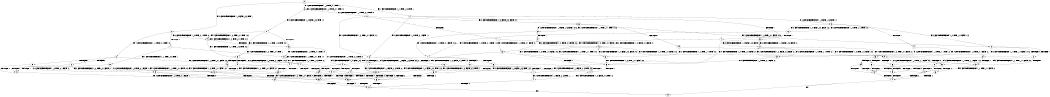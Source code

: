 digraph BCG {
size = "7, 10.5";
center = TRUE;
node [shape = circle];
0 [peripheries = 2];
0 -> 1 [label = "EX !1 !ATOMIC_EXCH_BRANCH (1, +1, TRUE, +0, 2, TRUE) !::"];
0 -> 2 [label = "EX !2 !ATOMIC_EXCH_BRANCH (1, +0, FALSE, +0, 3, TRUE) !::"];
0 -> 3 [label = "EX !0 !ATOMIC_EXCH_BRANCH (1, +0, TRUE, +0, 1, TRUE) !::"];
1 -> 4 [label = "TERMINATE !1"];
1 -> 5 [label = "EX !2 !ATOMIC_EXCH_BRANCH (1, +0, FALSE, +0, 3, FALSE) !:1:"];
1 -> 6 [label = "EX !0 !ATOMIC_EXCH_BRANCH (1, +0, TRUE, +0, 1, FALSE) !:1:"];
2 -> 7 [label = "TERMINATE !2"];
2 -> 8 [label = "EX !1 !ATOMIC_EXCH_BRANCH (1, +1, TRUE, +0, 2, TRUE) !:2:"];
2 -> 9 [label = "EX !0 !ATOMIC_EXCH_BRANCH (1, +0, TRUE, +0, 1, TRUE) !:2:"];
3 -> 10 [label = "EX !1 !ATOMIC_EXCH_BRANCH (1, +1, TRUE, +0, 2, TRUE) !:0:"];
3 -> 11 [label = "EX !2 !ATOMIC_EXCH_BRANCH (1, +0, FALSE, +0, 3, TRUE) !:0:"];
3 -> 3 [label = "EX !0 !ATOMIC_EXCH_BRANCH (1, +0, TRUE, +0, 1, TRUE) !:0:"];
4 -> 12 [label = "EX !2 !ATOMIC_EXCH_BRANCH (1, +0, FALSE, +0, 3, FALSE) !::"];
4 -> 13 [label = "EX !0 !ATOMIC_EXCH_BRANCH (1, +0, TRUE, +0, 1, FALSE) !::"];
5 -> 14 [label = "TERMINATE !1"];
5 -> 15 [label = "EX !0 !ATOMIC_EXCH_BRANCH (1, +0, TRUE, +0, 1, FALSE) !:1:2:"];
5 -> 16 [label = "EX !2 !ATOMIC_EXCH_BRANCH (1, +1, TRUE, +1, 1, TRUE) !:1:2:"];
6 -> 17 [label = "TERMINATE !1"];
6 -> 18 [label = "TERMINATE !0"];
6 -> 19 [label = "EX !2 !ATOMIC_EXCH_BRANCH (1, +0, FALSE, +0, 3, TRUE) !:0:1:"];
7 -> 20 [label = "EX !1 !ATOMIC_EXCH_BRANCH (1, +1, TRUE, +0, 2, TRUE) !::"];
7 -> 21 [label = "EX !0 !ATOMIC_EXCH_BRANCH (1, +0, TRUE, +0, 1, TRUE) !::"];
8 -> 22 [label = "TERMINATE !1"];
8 -> 23 [label = "TERMINATE !2"];
8 -> 24 [label = "EX !0 !ATOMIC_EXCH_BRANCH (1, +0, TRUE, +0, 1, FALSE) !:1:2:"];
9 -> 25 [label = "TERMINATE !2"];
9 -> 26 [label = "EX !1 !ATOMIC_EXCH_BRANCH (1, +1, TRUE, +0, 2, TRUE) !:0:2:"];
9 -> 9 [label = "EX !0 !ATOMIC_EXCH_BRANCH (1, +0, TRUE, +0, 1, TRUE) !:0:2:"];
10 -> 27 [label = "TERMINATE !1"];
10 -> 28 [label = "EX !2 !ATOMIC_EXCH_BRANCH (1, +0, FALSE, +0, 3, FALSE) !:0:1:"];
10 -> 6 [label = "EX !0 !ATOMIC_EXCH_BRANCH (1, +0, TRUE, +0, 1, FALSE) !:0:1:"];
11 -> 25 [label = "TERMINATE !2"];
11 -> 26 [label = "EX !1 !ATOMIC_EXCH_BRANCH (1, +1, TRUE, +0, 2, TRUE) !:0:2:"];
11 -> 9 [label = "EX !0 !ATOMIC_EXCH_BRANCH (1, +0, TRUE, +0, 1, TRUE) !:0:2:"];
12 -> 29 [label = "EX !0 !ATOMIC_EXCH_BRANCH (1, +0, TRUE, +0, 1, FALSE) !:2:"];
12 -> 30 [label = "EX !2 !ATOMIC_EXCH_BRANCH (1, +1, TRUE, +1, 1, TRUE) !:2:"];
13 -> 31 [label = "TERMINATE !0"];
13 -> 32 [label = "EX !2 !ATOMIC_EXCH_BRANCH (1, +0, FALSE, +0, 3, TRUE) !:0:"];
14 -> 30 [label = "EX !2 !ATOMIC_EXCH_BRANCH (1, +1, TRUE, +1, 1, TRUE) !:2:"];
14 -> 29 [label = "EX !0 !ATOMIC_EXCH_BRANCH (1, +0, TRUE, +0, 1, FALSE) !:2:"];
15 -> 33 [label = "TERMINATE !1"];
15 -> 34 [label = "TERMINATE !0"];
15 -> 35 [label = "EX !2 !ATOMIC_EXCH_BRANCH (1, +1, TRUE, +1, 1, FALSE) !:0:1:2:"];
16 -> 36 [label = "TERMINATE !1"];
16 -> 37 [label = "EX !0 !ATOMIC_EXCH_BRANCH (1, +0, TRUE, +0, 1, FALSE) !:1:2:"];
16 -> 5 [label = "EX !2 !ATOMIC_EXCH_BRANCH (1, +0, FALSE, +0, 3, FALSE) !:1:2:"];
17 -> 31 [label = "TERMINATE !0"];
17 -> 32 [label = "EX !2 !ATOMIC_EXCH_BRANCH (1, +0, FALSE, +0, 3, TRUE) !:0:"];
18 -> 31 [label = "TERMINATE !1"];
18 -> 38 [label = "EX !2 !ATOMIC_EXCH_BRANCH (1, +0, FALSE, +0, 3, TRUE) !:1:"];
19 -> 39 [label = "TERMINATE !1"];
19 -> 40 [label = "TERMINATE !2"];
19 -> 41 [label = "TERMINATE !0"];
20 -> 42 [label = "TERMINATE !1"];
20 -> 43 [label = "EX !0 !ATOMIC_EXCH_BRANCH (1, +0, TRUE, +0, 1, FALSE) !:1:"];
21 -> 44 [label = "EX !1 !ATOMIC_EXCH_BRANCH (1, +1, TRUE, +0, 2, TRUE) !:0:"];
21 -> 21 [label = "EX !0 !ATOMIC_EXCH_BRANCH (1, +0, TRUE, +0, 1, TRUE) !:0:"];
22 -> 42 [label = "TERMINATE !2"];
22 -> 45 [label = "EX !0 !ATOMIC_EXCH_BRANCH (1, +0, TRUE, +0, 1, FALSE) !:2:"];
23 -> 42 [label = "TERMINATE !1"];
23 -> 43 [label = "EX !0 !ATOMIC_EXCH_BRANCH (1, +0, TRUE, +0, 1, FALSE) !:1:"];
24 -> 39 [label = "TERMINATE !1"];
24 -> 40 [label = "TERMINATE !2"];
24 -> 41 [label = "TERMINATE !0"];
25 -> 21 [label = "EX !0 !ATOMIC_EXCH_BRANCH (1, +0, TRUE, +0, 1, TRUE) !:0:"];
25 -> 44 [label = "EX !1 !ATOMIC_EXCH_BRANCH (1, +1, TRUE, +0, 2, TRUE) !:0:"];
26 -> 46 [label = "TERMINATE !1"];
26 -> 47 [label = "TERMINATE !2"];
26 -> 24 [label = "EX !0 !ATOMIC_EXCH_BRANCH (1, +0, TRUE, +0, 1, FALSE) !:0:1:2:"];
27 -> 13 [label = "EX !0 !ATOMIC_EXCH_BRANCH (1, +0, TRUE, +0, 1, FALSE) !:0:"];
27 -> 48 [label = "EX !2 !ATOMIC_EXCH_BRANCH (1, +0, FALSE, +0, 3, FALSE) !:0:"];
28 -> 49 [label = "TERMINATE !1"];
28 -> 50 [label = "EX !2 !ATOMIC_EXCH_BRANCH (1, +1, TRUE, +1, 1, TRUE) !:0:1:2:"];
28 -> 15 [label = "EX !0 !ATOMIC_EXCH_BRANCH (1, +0, TRUE, +0, 1, FALSE) !:0:1:2:"];
29 -> 51 [label = "TERMINATE !0"];
29 -> 52 [label = "EX !2 !ATOMIC_EXCH_BRANCH (1, +1, TRUE, +1, 1, FALSE) !:0:2:"];
30 -> 53 [label = "EX !0 !ATOMIC_EXCH_BRANCH (1, +0, TRUE, +0, 1, FALSE) !:2:"];
30 -> 12 [label = "EX !2 !ATOMIC_EXCH_BRANCH (1, +0, FALSE, +0, 3, FALSE) !:2:"];
31 -> 54 [label = "EX !2 !ATOMIC_EXCH_BRANCH (1, +0, FALSE, +0, 3, TRUE) !::"];
32 -> 55 [label = "TERMINATE !2"];
32 -> 56 [label = "TERMINATE !0"];
33 -> 52 [label = "EX !2 !ATOMIC_EXCH_BRANCH (1, +1, TRUE, +1, 1, FALSE) !:0:2:"];
33 -> 51 [label = "TERMINATE !0"];
34 -> 57 [label = "EX !2 !ATOMIC_EXCH_BRANCH (1, +1, TRUE, +1, 1, FALSE) !:1:2:"];
34 -> 51 [label = "TERMINATE !1"];
35 -> 58 [label = "TERMINATE !1"];
35 -> 59 [label = "TERMINATE !2"];
35 -> 60 [label = "TERMINATE !0"];
36 -> 12 [label = "EX !2 !ATOMIC_EXCH_BRANCH (1, +0, FALSE, +0, 3, FALSE) !:2:"];
36 -> 53 [label = "EX !0 !ATOMIC_EXCH_BRANCH (1, +0, TRUE, +0, 1, FALSE) !:2:"];
37 -> 61 [label = "TERMINATE !1"];
37 -> 62 [label = "TERMINATE !0"];
37 -> 19 [label = "EX !2 !ATOMIC_EXCH_BRANCH (1, +0, FALSE, +0, 3, TRUE) !:0:1:2:"];
38 -> 56 [label = "TERMINATE !1"];
38 -> 63 [label = "TERMINATE !2"];
39 -> 55 [label = "TERMINATE !2"];
39 -> 56 [label = "TERMINATE !0"];
40 -> 55 [label = "TERMINATE !1"];
40 -> 63 [label = "TERMINATE !0"];
41 -> 56 [label = "TERMINATE !1"];
41 -> 63 [label = "TERMINATE !2"];
42 -> 64 [label = "EX !0 !ATOMIC_EXCH_BRANCH (1, +0, TRUE, +0, 1, FALSE) !::"];
43 -> 55 [label = "TERMINATE !1"];
43 -> 63 [label = "TERMINATE !0"];
44 -> 65 [label = "TERMINATE !1"];
44 -> 43 [label = "EX !0 !ATOMIC_EXCH_BRANCH (1, +0, TRUE, +0, 1, FALSE) !:0:1:"];
45 -> 55 [label = "TERMINATE !2"];
45 -> 56 [label = "TERMINATE !0"];
46 -> 45 [label = "EX !0 !ATOMIC_EXCH_BRANCH (1, +0, TRUE, +0, 1, FALSE) !:0:2:"];
46 -> 65 [label = "TERMINATE !2"];
47 -> 43 [label = "EX !0 !ATOMIC_EXCH_BRANCH (1, +0, TRUE, +0, 1, FALSE) !:0:1:"];
47 -> 65 [label = "TERMINATE !1"];
48 -> 66 [label = "EX !2 !ATOMIC_EXCH_BRANCH (1, +1, TRUE, +1, 1, TRUE) !:0:2:"];
48 -> 29 [label = "EX !0 !ATOMIC_EXCH_BRANCH (1, +0, TRUE, +0, 1, FALSE) !:0:2:"];
49 -> 66 [label = "EX !2 !ATOMIC_EXCH_BRANCH (1, +1, TRUE, +1, 1, TRUE) !:0:2:"];
49 -> 29 [label = "EX !0 !ATOMIC_EXCH_BRANCH (1, +0, TRUE, +0, 1, FALSE) !:0:2:"];
50 -> 67 [label = "TERMINATE !1"];
50 -> 28 [label = "EX !2 !ATOMIC_EXCH_BRANCH (1, +0, FALSE, +0, 3, FALSE) !:0:1:2:"];
50 -> 37 [label = "EX !0 !ATOMIC_EXCH_BRANCH (1, +0, TRUE, +0, 1, FALSE) !:0:1:2:"];
51 -> 68 [label = "EX !2 !ATOMIC_EXCH_BRANCH (1, +1, TRUE, +1, 1, FALSE) !:2:"];
52 -> 69 [label = "TERMINATE !2"];
52 -> 70 [label = "TERMINATE !0"];
53 -> 71 [label = "TERMINATE !0"];
53 -> 32 [label = "EX !2 !ATOMIC_EXCH_BRANCH (1, +0, FALSE, +0, 3, TRUE) !:0:2:"];
54 -> 72 [label = "TERMINATE !2"];
55 -> 72 [label = "TERMINATE !0"];
56 -> 72 [label = "TERMINATE !2"];
57 -> 70 [label = "TERMINATE !1"];
57 -> 73 [label = "TERMINATE !2"];
58 -> 69 [label = "TERMINATE !2"];
58 -> 70 [label = "TERMINATE !0"];
59 -> 69 [label = "TERMINATE !1"];
59 -> 73 [label = "TERMINATE !0"];
60 -> 70 [label = "TERMINATE !1"];
60 -> 73 [label = "TERMINATE !2"];
61 -> 32 [label = "EX !2 !ATOMIC_EXCH_BRANCH (1, +0, FALSE, +0, 3, TRUE) !:0:2:"];
61 -> 71 [label = "TERMINATE !0"];
62 -> 38 [label = "EX !2 !ATOMIC_EXCH_BRANCH (1, +0, FALSE, +0, 3, TRUE) !:1:2:"];
62 -> 71 [label = "TERMINATE !1"];
63 -> 72 [label = "TERMINATE !1"];
64 -> 72 [label = "TERMINATE !0"];
65 -> 64 [label = "EX !0 !ATOMIC_EXCH_BRANCH (1, +0, TRUE, +0, 1, FALSE) !:0:"];
66 -> 48 [label = "EX !2 !ATOMIC_EXCH_BRANCH (1, +0, FALSE, +0, 3, FALSE) !:0:2:"];
66 -> 53 [label = "EX !0 !ATOMIC_EXCH_BRANCH (1, +0, TRUE, +0, 1, FALSE) !:0:2:"];
67 -> 48 [label = "EX !2 !ATOMIC_EXCH_BRANCH (1, +0, FALSE, +0, 3, FALSE) !:0:2:"];
67 -> 53 [label = "EX !0 !ATOMIC_EXCH_BRANCH (1, +0, TRUE, +0, 1, FALSE) !:0:2:"];
68 -> 74 [label = "TERMINATE !2"];
69 -> 74 [label = "TERMINATE !0"];
70 -> 74 [label = "TERMINATE !2"];
71 -> 54 [label = "EX !2 !ATOMIC_EXCH_BRANCH (1, +0, FALSE, +0, 3, TRUE) !:2:"];
72 -> 75 [label = "exit"];
73 -> 74 [label = "TERMINATE !1"];
74 -> 75 [label = "exit"];
}
